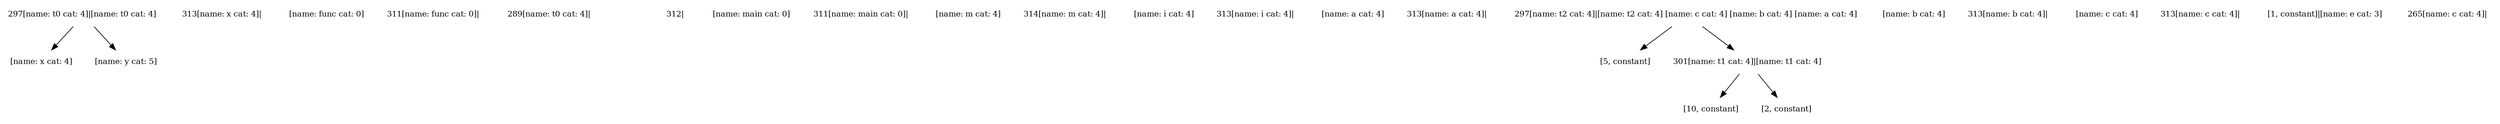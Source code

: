 digraph
{
node [fontsize=12, font=Courier, shape=plaintext]
node_0 [label="[name: x cat: 4]"]
node_1 [label="313[name: x cat: 4]|  "]
node_2 [label="[name: func cat: 0]"]
node_3 [label="311[name: func cat: 0]|  "]
node_4 [label="[name: y cat: 5]"]
node_5 [label="297[name: t0 cat: 4]|[name: t0 cat: 4] "]
node_6 [label="289[name: t0 cat: 4]|  "]
node_7 [label=""]
node_8 [label="312|  "]
node_9 [label="[name: main cat: 0]"]
node_10 [label="311[name: main cat: 0]|  "]
node_11 [label="[name: m cat: 4]"]
node_12 [label="314[name: m cat: 4]|  "]
node_13 [label="[name: i cat: 4]"]
node_14 [label="313[name: i cat: 4]|  "]
node_15 [label="[name: a cat: 4]"]
node_16 [label="313[name: a cat: 4]|  "]
node_17 [label="[10, constant]"]
node_18 [label="[name: b cat: 4]"]
node_19 [label="313[name: b cat: 4]|  "]
node_20 [label="[5, constant]"]
node_21 [label="[name: c cat: 4]"]
node_22 [label="313[name: c cat: 4]|  "]
node_23 [label="[2, constant]"]
node_24 [label="301[name: t1 cat: 4]|[name: t1 cat: 4] "]
node_25 [label="297[name: t2 cat: 4]|[name: t2 cat: 4] [name: c cat: 4] [name: b cat: 4] [name: a cat: 4] "]
node_26 [label="[1, constant]|[name: e cat: 3] "]
node_27 [label="265[name: c cat: 4]|  "]
node_5 -> node_0
node_5 -> node_4
node_24 -> node_23
node_24 -> node_17
node_25 -> node_24
node_25 -> node_20
}
